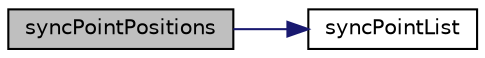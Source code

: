 digraph "syncPointPositions"
{
  bgcolor="transparent";
  edge [fontname="Helvetica",fontsize="10",labelfontname="Helvetica",labelfontsize="10"];
  node [fontname="Helvetica",fontsize="10",shape=record];
  rankdir="LR";
  Node1 [label="syncPointPositions",height=0.2,width=0.4,color="black", fillcolor="grey75", style="filled" fontcolor="black"];
  Node1 -> Node2 [color="midnightblue",fontsize="10",style="solid",fontname="Helvetica"];
  Node2 [label="syncPointList",height=0.2,width=0.4,color="black",URL="$classFoam_1_1syncTools.html#af5bc1e56ab816a506dc01789e3e57857",tooltip="Synchronize values on all mesh points. "];
}
